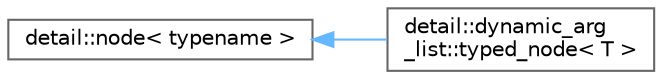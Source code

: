 digraph "类继承关系图"
{
 // LATEX_PDF_SIZE
  bgcolor="transparent";
  edge [fontname=Helvetica,fontsize=10,labelfontname=Helvetica,labelfontsize=10];
  node [fontname=Helvetica,fontsize=10,shape=box,height=0.2,width=0.4];
  rankdir="LR";
  Node0 [id="Node000000",label="detail::node\< typename \>",height=0.2,width=0.4,color="grey40", fillcolor="white", style="filled",URL="$structdetail_1_1node.html",tooltip=" "];
  Node0 -> Node1 [id="edge579_Node000000_Node000001",dir="back",color="steelblue1",style="solid",tooltip=" "];
  Node1 [id="Node000001",label="detail::dynamic_arg\l_list::typed_node\< T \>",height=0.2,width=0.4,color="grey40", fillcolor="white", style="filled",URL="$structdetail_1_1dynamic__arg__list_1_1typed__node.html",tooltip=" "];
}
